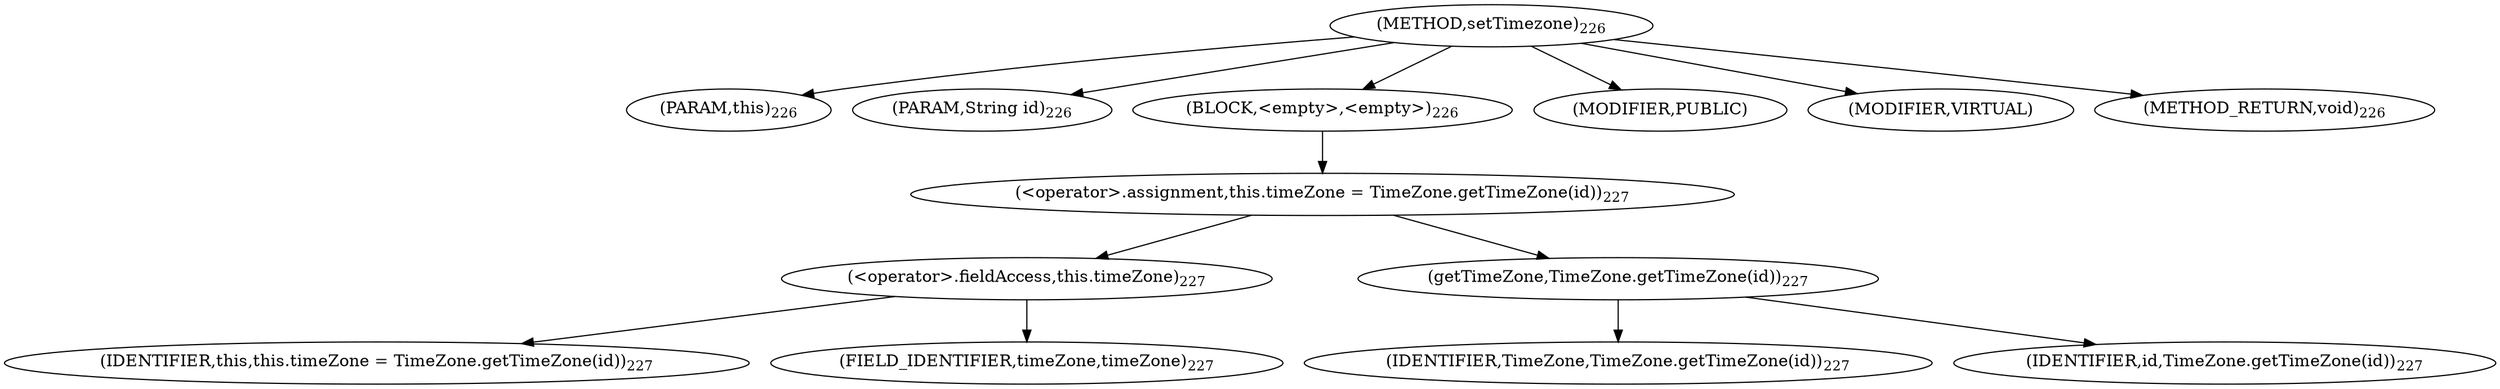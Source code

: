 digraph "setTimezone" {  
"351" [label = <(METHOD,setTimezone)<SUB>226</SUB>> ]
"352" [label = <(PARAM,this)<SUB>226</SUB>> ]
"353" [label = <(PARAM,String id)<SUB>226</SUB>> ]
"354" [label = <(BLOCK,&lt;empty&gt;,&lt;empty&gt;)<SUB>226</SUB>> ]
"355" [label = <(&lt;operator&gt;.assignment,this.timeZone = TimeZone.getTimeZone(id))<SUB>227</SUB>> ]
"356" [label = <(&lt;operator&gt;.fieldAccess,this.timeZone)<SUB>227</SUB>> ]
"357" [label = <(IDENTIFIER,this,this.timeZone = TimeZone.getTimeZone(id))<SUB>227</SUB>> ]
"358" [label = <(FIELD_IDENTIFIER,timeZone,timeZone)<SUB>227</SUB>> ]
"359" [label = <(getTimeZone,TimeZone.getTimeZone(id))<SUB>227</SUB>> ]
"360" [label = <(IDENTIFIER,TimeZone,TimeZone.getTimeZone(id))<SUB>227</SUB>> ]
"361" [label = <(IDENTIFIER,id,TimeZone.getTimeZone(id))<SUB>227</SUB>> ]
"362" [label = <(MODIFIER,PUBLIC)> ]
"363" [label = <(MODIFIER,VIRTUAL)> ]
"364" [label = <(METHOD_RETURN,void)<SUB>226</SUB>> ]
  "351" -> "352" 
  "351" -> "353" 
  "351" -> "354" 
  "351" -> "362" 
  "351" -> "363" 
  "351" -> "364" 
  "354" -> "355" 
  "355" -> "356" 
  "355" -> "359" 
  "356" -> "357" 
  "356" -> "358" 
  "359" -> "360" 
  "359" -> "361" 
}
